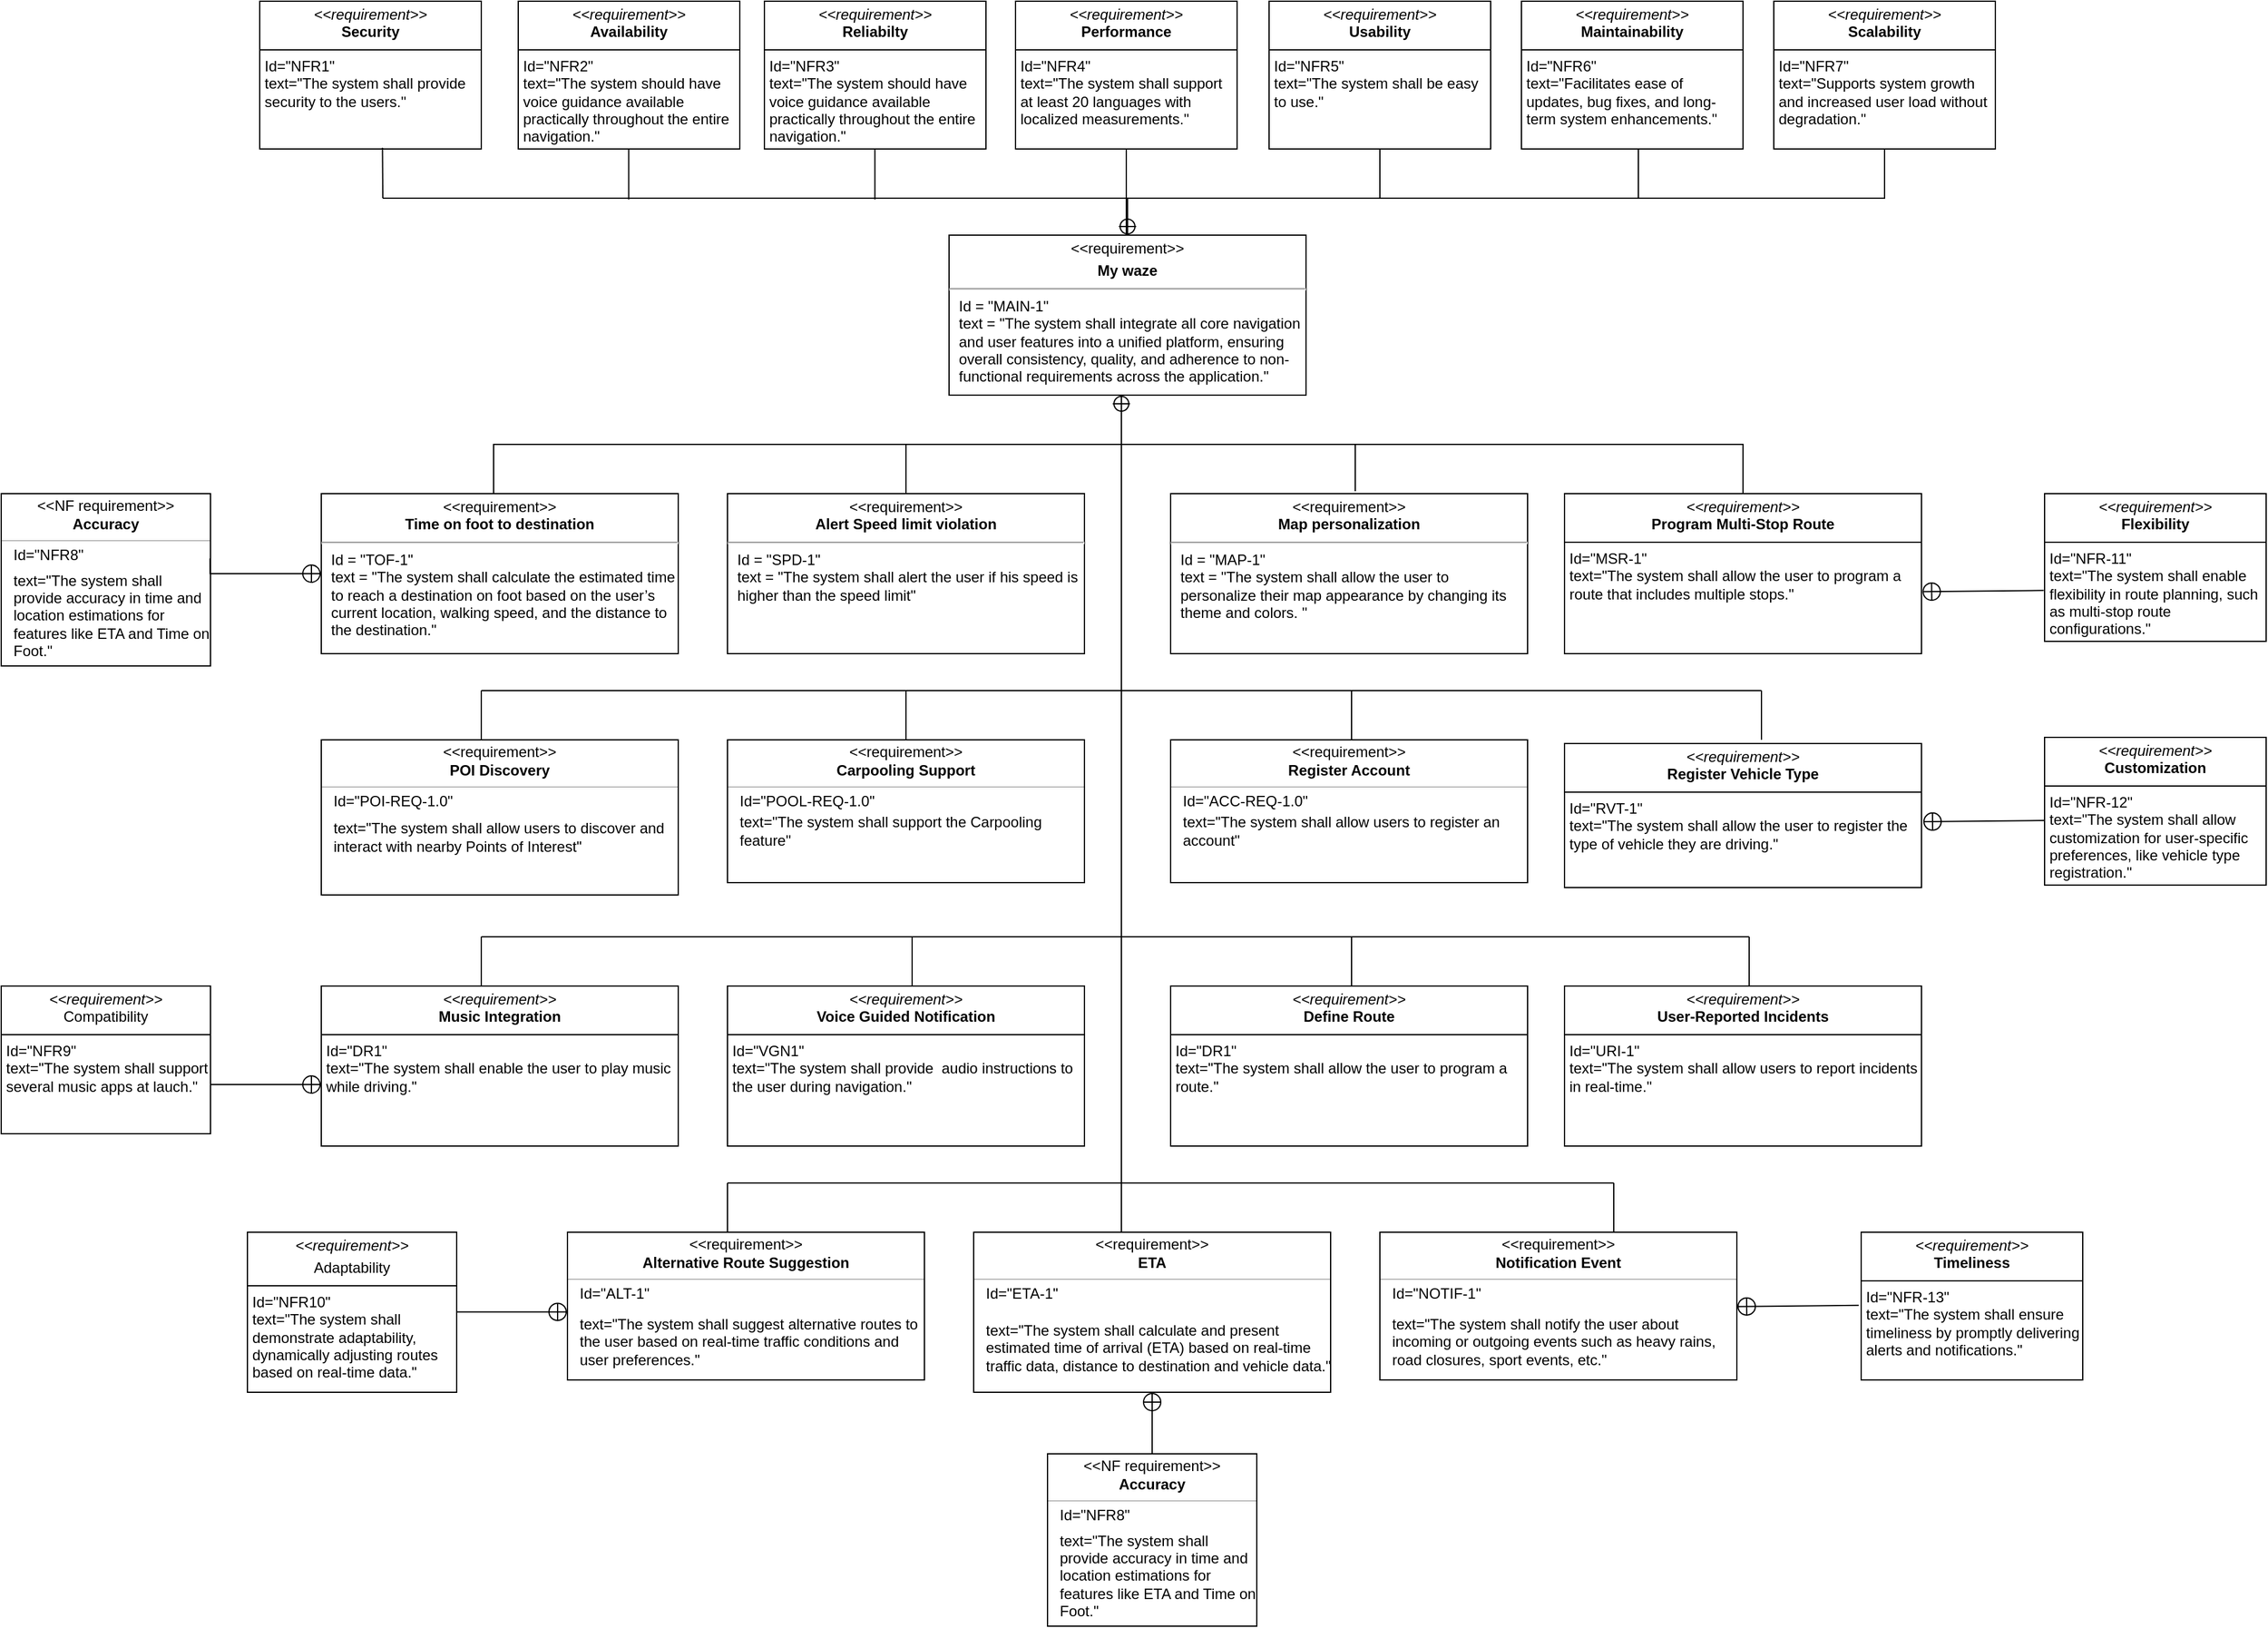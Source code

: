 <mxfile version="27.1.1">
  <diagram name="Página-1" id="LtY2CttgOKU4-wEas4AG">
    <mxGraphModel dx="2864" dy="2282" grid="1" gridSize="10" guides="1" tooltips="1" connect="1" arrows="1" fold="1" page="1" pageScale="1" pageWidth="827" pageHeight="1169" math="0" shadow="0">
      <root>
        <mxCell id="0" />
        <mxCell id="1" parent="0" />
        <mxCell id="Foem2ckuOCBFzFy6ABrT-1" value="&lt;p style=&quot;margin: 0px ; margin-top: 4px ; text-align: center&quot;&gt;&amp;lt;&amp;lt;requirement&amp;gt;&amp;gt;&lt;/p&gt;&lt;p style=&quot;margin: 0px ; margin-top: 4px ; text-align: center&quot;&gt;&lt;b&gt;My waze&lt;/b&gt;&lt;/p&gt;&lt;hr&gt;&lt;p style=&quot;margin: 0px ; margin-left: 8px ; text-align: left&quot;&gt;Id = &quot;MAIN-1&quot;&lt;/p&gt;&lt;p style=&quot;margin: 0px ; margin-left: 8px ; text-align: left&quot;&gt;text = &quot;The system shall integrate all core navigation and user features into a unified platform, ensuring overall consistency, quality, and adherence to non-functional requirements across the application.&quot;&lt;/p&gt;" style="shape=rect;html=1;overflow=fill;whiteSpace=wrap;" vertex="1" parent="1">
          <mxGeometry x="500" y="70" width="290" height="130" as="geometry" />
        </mxCell>
        <mxCell id="Foem2ckuOCBFzFy6ABrT-2" value="&lt;p style=&quot;margin: 0px ; margin-top: 4px ; text-align: center&quot;&gt;&amp;lt;&amp;lt;requirement&amp;gt;&amp;gt;&lt;br&gt;&lt;b&gt;Time on foot to destination&lt;/b&gt;&lt;/p&gt;&lt;hr&gt;&lt;p style=&quot;margin: 0px ; margin-left: 8px ; text-align: left&quot;&gt;Id = &quot;TOF-1&quot;&lt;/p&gt;&lt;p style=&quot;margin: 0px ; margin-left: 8px ; text-align: left&quot;&gt;text = &quot;The system shall calculate the estimated time to reach a destination on foot based on the user’s current location, walking speed, and the distance to the destination.&quot;&lt;/p&gt;" style="shape=rect;html=1;overflow=fill;whiteSpace=wrap;" vertex="1" parent="1">
          <mxGeometry x="-10" y="280" width="290" height="130" as="geometry" />
        </mxCell>
        <mxCell id="Foem2ckuOCBFzFy6ABrT-3" value="&lt;p style=&quot;margin: 0px ; margin-top: 4px ; text-align: center&quot;&gt;&amp;lt;&amp;lt;requirement&amp;gt;&amp;gt;&lt;br&gt;&lt;b&gt;Alert Speed limit violation&lt;/b&gt;&lt;/p&gt;&lt;hr&gt;&lt;p style=&quot;margin: 0px ; margin-left: 8px ; text-align: left&quot;&gt;Id = &quot;SPD-1&quot;&lt;/p&gt;&lt;p style=&quot;margin: 0px ; margin-left: 8px ; text-align: left&quot;&gt;text = &quot;The system shall alert the user if his speed is higher than the speed limit&quot;&lt;/p&gt;" style="shape=rect;html=1;overflow=fill;whiteSpace=wrap;" vertex="1" parent="1">
          <mxGeometry x="320" y="280" width="290" height="130" as="geometry" />
        </mxCell>
        <mxCell id="Foem2ckuOCBFzFy6ABrT-4" value="&lt;p style=&quot;margin: 0px ; margin-top: 4px ; text-align: center&quot;&gt;&amp;lt;&amp;lt;requirement&amp;gt;&amp;gt;&lt;br&gt;&lt;b&gt;Map personalization&lt;/b&gt;&lt;/p&gt;&lt;hr&gt;&lt;p style=&quot;margin: 0px ; margin-left: 8px ; text-align: left&quot;&gt;Id = &quot;MAP-1&quot;&lt;/p&gt;&lt;p style=&quot;margin: 0px ; margin-left: 8px ; text-align: left&quot;&gt;text = &quot;The system shall allow the user to personalize their map appearance by changing its theme and colors. &quot;&lt;/p&gt;" style="shape=rect;html=1;overflow=fill;whiteSpace=wrap;" vertex="1" parent="1">
          <mxGeometry x="680" y="280" width="290" height="130" as="geometry" />
        </mxCell>
        <mxCell id="Foem2ckuOCBFzFy6ABrT-49" value="" style="fontStyle=1;align=center;verticalAlign=middle;childLayout=stackLayout;horizontal=1;horizontalStack=0;resizeParent=1;resizeParentMax=0;resizeLast=0;marginBottom=0;" vertex="1" parent="1">
          <mxGeometry x="-10" y="480" width="290" height="126" as="geometry" />
        </mxCell>
        <mxCell id="Foem2ckuOCBFzFy6ABrT-50" value="&amp;lt;&amp;lt;requirement&amp;gt;&amp;gt;" style="html=1;align=center;spacing=0;verticalAlign=middle;strokeColor=none;fillColor=none;whiteSpace=wrap;spacingTop=3;" vertex="1" parent="Foem2ckuOCBFzFy6ABrT-49">
          <mxGeometry width="290" height="16" as="geometry" />
        </mxCell>
        <mxCell id="Foem2ckuOCBFzFy6ABrT-51" value="POI Discovery" style="html=1;align=center;spacing=0;verticalAlign=middle;strokeColor=none;fillColor=none;whiteSpace=wrap;fontStyle=1" vertex="1" parent="Foem2ckuOCBFzFy6ABrT-49">
          <mxGeometry y="16" width="290" height="18" as="geometry" />
        </mxCell>
        <mxCell id="Foem2ckuOCBFzFy6ABrT-52" value="" style="line;strokeWidth=0.25;fillColor=none;align=left;verticalAlign=middle;spacingTop=-1;spacingLeft=3;spacingRight=3;rotatable=0;labelPosition=right;points=[];portConstraint=eastwest;" vertex="1" parent="Foem2ckuOCBFzFy6ABrT-49">
          <mxGeometry y="34" width="290" height="8" as="geometry" />
        </mxCell>
        <mxCell id="Foem2ckuOCBFzFy6ABrT-53" value="Id=&quot;&lt;span style=&quot;background-color: transparent;&quot;&gt;POI-REQ-1.0&lt;/span&gt;&quot;" style="html=1;align=left;spacing=0;verticalAlign=middle;strokeColor=none;fillColor=none;whiteSpace=wrap;spacingLeft=10;" vertex="1" parent="Foem2ckuOCBFzFy6ABrT-49">
          <mxGeometry y="42" width="290" height="16" as="geometry" />
        </mxCell>
        <mxCell id="Foem2ckuOCBFzFy6ABrT-54" value="text=&quot;The system shall allow users to discover and interact with nearby Points of Interest&quot;" style="html=1;align=left;spacing=0;verticalAlign=middle;strokeColor=none;fillColor=none;whiteSpace=wrap;spacingLeft=10;" vertex="1" parent="Foem2ckuOCBFzFy6ABrT-49">
          <mxGeometry y="58" width="290" height="42" as="geometry" />
        </mxCell>
        <mxCell id="Foem2ckuOCBFzFy6ABrT-55" value="" style="html=1;align=center;spacing=0;verticalAlign=middle;strokeColor=none;fillColor=none;whiteSpace=wrap;" vertex="1" parent="Foem2ckuOCBFzFy6ABrT-49">
          <mxGeometry y="100" width="290" height="26" as="geometry" />
        </mxCell>
        <mxCell id="Foem2ckuOCBFzFy6ABrT-56" value="" style="fontStyle=1;align=center;verticalAlign=middle;childLayout=stackLayout;horizontal=1;horizontalStack=0;resizeParent=1;resizeParentMax=0;resizeLast=0;marginBottom=0;" vertex="1" parent="1">
          <mxGeometry x="320" y="480" width="290" height="116" as="geometry" />
        </mxCell>
        <mxCell id="Foem2ckuOCBFzFy6ABrT-57" value="&amp;lt;&amp;lt;requirement&amp;gt;&amp;gt;" style="html=1;align=center;spacing=0;verticalAlign=middle;strokeColor=none;fillColor=none;whiteSpace=wrap;spacingTop=3;" vertex="1" parent="Foem2ckuOCBFzFy6ABrT-56">
          <mxGeometry width="290" height="16" as="geometry" />
        </mxCell>
        <mxCell id="Foem2ckuOCBFzFy6ABrT-58" value="&lt;b&gt;Carpooling Support&lt;/b&gt;" style="html=1;align=center;spacing=0;verticalAlign=middle;strokeColor=none;fillColor=none;whiteSpace=wrap;fontStyle=1" vertex="1" parent="Foem2ckuOCBFzFy6ABrT-56">
          <mxGeometry y="16" width="290" height="18" as="geometry" />
        </mxCell>
        <mxCell id="Foem2ckuOCBFzFy6ABrT-59" value="" style="line;strokeWidth=0.25;fillColor=none;align=left;verticalAlign=middle;spacingTop=-1;spacingLeft=3;spacingRight=3;rotatable=0;labelPosition=right;points=[];portConstraint=eastwest;" vertex="1" parent="Foem2ckuOCBFzFy6ABrT-56">
          <mxGeometry y="34" width="290" height="8" as="geometry" />
        </mxCell>
        <mxCell id="Foem2ckuOCBFzFy6ABrT-60" value="Id=&quot;POOL-&lt;span style=&quot;background-color: transparent;&quot;&gt;REQ-1.0&lt;/span&gt;&quot;" style="html=1;align=left;spacing=0;verticalAlign=middle;strokeColor=none;fillColor=none;whiteSpace=wrap;spacingLeft=10;" vertex="1" parent="Foem2ckuOCBFzFy6ABrT-56">
          <mxGeometry y="42" width="290" height="16" as="geometry" />
        </mxCell>
        <mxCell id="Foem2ckuOCBFzFy6ABrT-61" value="text=&quot;The system shall support the Carpooling feature&quot;" style="html=1;align=left;spacing=0;verticalAlign=middle;strokeColor=none;fillColor=none;whiteSpace=wrap;spacingLeft=10;" vertex="1" parent="Foem2ckuOCBFzFy6ABrT-56">
          <mxGeometry y="58" width="290" height="32" as="geometry" />
        </mxCell>
        <mxCell id="Foem2ckuOCBFzFy6ABrT-62" value="" style="html=1;align=center;spacing=0;verticalAlign=middle;strokeColor=none;fillColor=none;whiteSpace=wrap;" vertex="1" parent="Foem2ckuOCBFzFy6ABrT-56">
          <mxGeometry y="90" width="290" height="26" as="geometry" />
        </mxCell>
        <mxCell id="Foem2ckuOCBFzFy6ABrT-63" value="" style="fontStyle=1;align=center;verticalAlign=middle;childLayout=stackLayout;horizontal=1;horizontalStack=0;resizeParent=1;resizeParentMax=0;resizeLast=0;marginBottom=0;" vertex="1" parent="1">
          <mxGeometry x="680" y="480" width="290" height="116" as="geometry" />
        </mxCell>
        <mxCell id="Foem2ckuOCBFzFy6ABrT-64" value="&amp;lt;&amp;lt;requirement&amp;gt;&amp;gt;" style="html=1;align=center;spacing=0;verticalAlign=middle;strokeColor=none;fillColor=none;whiteSpace=wrap;spacingTop=3;" vertex="1" parent="Foem2ckuOCBFzFy6ABrT-63">
          <mxGeometry width="290" height="16" as="geometry" />
        </mxCell>
        <mxCell id="Foem2ckuOCBFzFy6ABrT-65" value="Register Account" style="html=1;align=center;spacing=0;verticalAlign=middle;strokeColor=none;fillColor=none;whiteSpace=wrap;fontStyle=1" vertex="1" parent="Foem2ckuOCBFzFy6ABrT-63">
          <mxGeometry y="16" width="290" height="18" as="geometry" />
        </mxCell>
        <mxCell id="Foem2ckuOCBFzFy6ABrT-66" value="" style="line;strokeWidth=0.25;fillColor=none;align=left;verticalAlign=middle;spacingTop=-1;spacingLeft=3;spacingRight=3;rotatable=0;labelPosition=right;points=[];portConstraint=eastwest;" vertex="1" parent="Foem2ckuOCBFzFy6ABrT-63">
          <mxGeometry y="34" width="290" height="8" as="geometry" />
        </mxCell>
        <mxCell id="Foem2ckuOCBFzFy6ABrT-67" value="Id=&quot;&lt;span style=&quot;background-color: transparent;&quot;&gt;ACC-REQ-1.0&lt;/span&gt;&quot;" style="html=1;align=left;spacing=0;verticalAlign=middle;strokeColor=none;fillColor=none;whiteSpace=wrap;spacingLeft=10;" vertex="1" parent="Foem2ckuOCBFzFy6ABrT-63">
          <mxGeometry y="42" width="290" height="16" as="geometry" />
        </mxCell>
        <mxCell id="Foem2ckuOCBFzFy6ABrT-68" value="text=&quot;The system shall allow users to register an account&quot;" style="html=1;align=left;spacing=0;verticalAlign=middle;strokeColor=none;fillColor=none;whiteSpace=wrap;spacingLeft=10;" vertex="1" parent="Foem2ckuOCBFzFy6ABrT-63">
          <mxGeometry y="58" width="290" height="32" as="geometry" />
        </mxCell>
        <mxCell id="Foem2ckuOCBFzFy6ABrT-69" value="" style="html=1;align=center;spacing=0;verticalAlign=middle;strokeColor=none;fillColor=none;whiteSpace=wrap;" vertex="1" parent="Foem2ckuOCBFzFy6ABrT-63">
          <mxGeometry y="90" width="290" height="26" as="geometry" />
        </mxCell>
        <mxCell id="Foem2ckuOCBFzFy6ABrT-70" value="&lt;p style=&quot;margin:0px;margin-top:4px;text-align:center;&quot;&gt;&lt;i&gt;&amp;lt;&amp;lt;requirement&amp;gt;&amp;gt;&lt;/i&gt;&lt;br&gt;&lt;b&gt;Music Integration&lt;/b&gt;&lt;/p&gt;&lt;hr size=&quot;1&quot; style=&quot;border-style:solid;&quot;&gt;&lt;p style=&quot;margin:0px;margin-left:4px;&quot;&gt;Id=&quot;DR1&quot;&lt;/p&gt;&lt;p style=&quot;margin:0px;margin-left:4px;&quot;&gt;text=&quot;&lt;span id=&quot;docs-internal-guid-2a9801a0-7fff-4f0c-7176-f9042768ee36&quot;&gt;&lt;span style=&quot;font-family: Arial, sans-serif; background-color: transparent; font-variant-numeric: normal; font-variant-east-asian: normal; font-variant-alternates: normal; font-variant-position: normal; font-variant-emoji: normal; vertical-align: baseline; white-space-collapse: preserve;&quot;&gt;&lt;font&gt;The system shall enable the user to play music while driving.&lt;/font&gt;&lt;/span&gt;&lt;/span&gt;&quot;&lt;/p&gt;" style="verticalAlign=top;align=left;overflow=fill;html=1;whiteSpace=wrap;" vertex="1" parent="1">
          <mxGeometry x="-10" y="680" width="290" height="130" as="geometry" />
        </mxCell>
        <mxCell id="Foem2ckuOCBFzFy6ABrT-71" value="&lt;p style=&quot;margin:0px;margin-top:4px;text-align:center;&quot;&gt;&lt;i&gt;&amp;lt;&amp;lt;requirement&amp;gt;&amp;gt;&lt;/i&gt;&lt;br&gt;&lt;b&gt;Voice Guided Notification&lt;/b&gt;&lt;/p&gt;&lt;hr size=&quot;1&quot; style=&quot;border-style:solid;&quot;&gt;&lt;p style=&quot;margin:0px;margin-left:4px;&quot;&gt;Id=&quot;VGN1&quot;&lt;/p&gt;&lt;p style=&quot;margin:0px;margin-left:4px;&quot;&gt;text=&quot;&lt;span id=&quot;docs-internal-guid-2a9801a0-7fff-4f0c-7176-f9042768ee36&quot;&gt;&lt;span style=&quot;font-family: Arial, sans-serif; background-color: transparent; font-variant-numeric: normal; font-variant-east-asian: normal; font-variant-alternates: normal; font-variant-position: normal; font-variant-emoji: normal; vertical-align: baseline; white-space-collapse: preserve;&quot;&gt;&lt;font&gt;The system shall provide  audio instructions to the user during navigation.&lt;/font&gt;&lt;/span&gt;&lt;/span&gt;&quot;&lt;/p&gt;" style="verticalAlign=top;align=left;overflow=fill;html=1;whiteSpace=wrap;" vertex="1" parent="1">
          <mxGeometry x="320" y="680" width="290" height="130" as="geometry" />
        </mxCell>
        <mxCell id="Foem2ckuOCBFzFy6ABrT-72" value="&lt;p style=&quot;margin:0px;margin-top:4px;text-align:center;&quot;&gt;&lt;i&gt;&amp;lt;&amp;lt;requirement&amp;gt;&amp;gt;&lt;/i&gt;&lt;br&gt;&lt;b&gt;Define Route&lt;/b&gt;&lt;/p&gt;&lt;hr size=&quot;1&quot; style=&quot;border-style:solid;&quot;&gt;&lt;p style=&quot;margin:0px;margin-left:4px;&quot;&gt;Id=&quot;DR1&quot;&lt;/p&gt;&lt;p style=&quot;margin:0px;margin-left:4px;&quot;&gt;text=&quot;&lt;span id=&quot;docs-internal-guid-2a9801a0-7fff-4f0c-7176-f9042768ee36&quot;&gt;&lt;span style=&quot;font-family: Arial, sans-serif; background-color: transparent; font-variant-numeric: normal; font-variant-east-asian: normal; font-variant-alternates: normal; font-variant-position: normal; font-variant-emoji: normal; vertical-align: baseline; white-space-collapse: preserve;&quot;&gt;&lt;font&gt;The system shall allow the user to program a route.&lt;/font&gt;&lt;/span&gt;&lt;/span&gt;&quot;&lt;/p&gt;" style="verticalAlign=top;align=left;overflow=fill;html=1;whiteSpace=wrap;" vertex="1" parent="1">
          <mxGeometry x="680" y="680" width="290" height="130" as="geometry" />
        </mxCell>
        <mxCell id="Foem2ckuOCBFzFy6ABrT-73" value="&lt;p style=&quot;margin:0px;margin-top:4px;text-align:center;&quot;&gt;&lt;i&gt;&amp;lt;&amp;lt;requirement&amp;gt;&amp;gt;&lt;/i&gt;&lt;br&gt;&lt;b&gt;Program Multi-Stop Route&lt;/b&gt;&lt;/p&gt;&lt;hr size=&quot;1&quot; style=&quot;border-style:solid;&quot;&gt;&lt;p style=&quot;margin:0px;margin-left:4px;&quot;&gt;Id=&quot;MSR-1&quot;&lt;/p&gt;&lt;p style=&quot;margin:0px;margin-left:4px;&quot;&gt;text=&quot;&lt;span id=&quot;docs-internal-guid-2a9801a0-7fff-4f0c-7176-f9042768ee36&quot;&gt;&lt;span style=&quot;font-family: Arial, sans-serif; background-color: transparent; font-variant-numeric: normal; font-variant-east-asian: normal; font-variant-alternates: normal; font-variant-position: normal; font-variant-emoji: normal; vertical-align: baseline; white-space-collapse: preserve;&quot;&gt;&lt;font&gt;The system shall allow the user to program a route that includes multiple stops.&lt;/font&gt;&lt;/span&gt;&lt;/span&gt;&quot;&lt;/p&gt;" style="verticalAlign=top;align=left;overflow=fill;html=1;whiteSpace=wrap;" vertex="1" parent="1">
          <mxGeometry x="1000" y="280" width="290" height="130" as="geometry" />
        </mxCell>
        <mxCell id="Foem2ckuOCBFzFy6ABrT-74" value="&lt;p style=&quot;margin:0px;margin-top:4px;text-align:center;&quot;&gt;&lt;i&gt;&amp;lt;&amp;lt;requirement&amp;gt;&amp;gt;&lt;/i&gt;&lt;br&gt;&lt;b&gt;Register Vehicle Type&lt;/b&gt;&lt;/p&gt;&lt;hr size=&quot;1&quot; style=&quot;border-style:solid;&quot;&gt;&lt;p style=&quot;margin:0px;margin-left:4px;&quot;&gt;Id=&quot;RVT-1&quot;&lt;/p&gt;&lt;p style=&quot;margin:0px;margin-left:4px;&quot;&gt;text=&quot;&lt;span id=&quot;docs-internal-guid-77a61280-7fff-54f6-0882-7d69787c15c0&quot;&gt;&lt;span style=&quot;font-family: Arial, sans-serif; background-color: transparent; font-variant-numeric: normal; font-variant-east-asian: normal; font-variant-alternates: normal; font-variant-position: normal; font-variant-emoji: normal; vertical-align: baseline; white-space-collapse: preserve;&quot;&gt;&lt;font&gt;The system shall allow the user to register the type of vehicle they are driving.&lt;/font&gt;&lt;/span&gt;&lt;/span&gt;&quot;&lt;/p&gt;" style="verticalAlign=top;align=left;overflow=fill;html=1;whiteSpace=wrap;" vertex="1" parent="1">
          <mxGeometry x="1000" y="483" width="290" height="117" as="geometry" />
        </mxCell>
        <mxCell id="Foem2ckuOCBFzFy6ABrT-75" value="&lt;p style=&quot;margin:0px;margin-top:4px;text-align:center;&quot;&gt;&lt;i&gt;&amp;lt;&amp;lt;requirement&amp;gt;&amp;gt;&lt;/i&gt;&lt;br&gt;&lt;b&gt;User-Reported Incidents&lt;/b&gt;&lt;/p&gt;&lt;hr size=&quot;1&quot; style=&quot;border-style:solid;&quot;&gt;&lt;p style=&quot;margin:0px;margin-left:4px;&quot;&gt;Id=&quot;URI-1&quot;&lt;/p&gt;&lt;p style=&quot;margin:0px;margin-left:4px;&quot;&gt;text=&quot;&lt;span id=&quot;docs-internal-guid-d911a3a4-7fff-c349-394f-7dc3954f3160&quot;&gt;&lt;span style=&quot;font-family: Arial, sans-serif; background-color: transparent; font-variant-numeric: normal; font-variant-east-asian: normal; font-variant-alternates: normal; font-variant-position: normal; font-variant-emoji: normal; vertical-align: baseline; white-space-collapse: preserve;&quot;&gt;&lt;font style=&quot;&quot;&gt;The system shall allow users to report incidents in real-time.&lt;/font&gt;&lt;/span&gt;&lt;/span&gt;&quot;&lt;/p&gt;" style="verticalAlign=top;align=left;overflow=fill;html=1;whiteSpace=wrap;" vertex="1" parent="1">
          <mxGeometry x="1000" y="680" width="290" height="130" as="geometry" />
        </mxCell>
        <mxCell id="Foem2ckuOCBFzFy6ABrT-76" value="" style="fontStyle=1;align=center;verticalAlign=middle;childLayout=stackLayout;horizontal=1;horizontalStack=0;resizeParent=1;resizeParentMax=0;resizeLast=0;marginBottom=0;" vertex="1" parent="1">
          <mxGeometry x="190" y="880" width="290" height="120" as="geometry" />
        </mxCell>
        <mxCell id="Foem2ckuOCBFzFy6ABrT-77" value="&amp;lt;&amp;lt;requirement&amp;gt;&amp;gt;" style="html=1;align=center;spacing=0;verticalAlign=middle;strokeColor=none;fillColor=none;whiteSpace=wrap;spacingTop=3;" vertex="1" parent="Foem2ckuOCBFzFy6ABrT-76">
          <mxGeometry width="290" height="16" as="geometry" />
        </mxCell>
        <mxCell id="Foem2ckuOCBFzFy6ABrT-78" value="Alternative Route Suggestion" style="html=1;align=center;spacing=0;verticalAlign=middle;strokeColor=none;fillColor=none;whiteSpace=wrap;fontStyle=1" vertex="1" parent="Foem2ckuOCBFzFy6ABrT-76">
          <mxGeometry y="16" width="290" height="18" as="geometry" />
        </mxCell>
        <mxCell id="Foem2ckuOCBFzFy6ABrT-79" value="" style="line;strokeWidth=0.25;fillColor=none;align=left;verticalAlign=middle;spacingTop=-1;spacingLeft=3;spacingRight=3;rotatable=0;labelPosition=right;points=[];portConstraint=eastwest;" vertex="1" parent="Foem2ckuOCBFzFy6ABrT-76">
          <mxGeometry y="34" width="290" height="8" as="geometry" />
        </mxCell>
        <mxCell id="Foem2ckuOCBFzFy6ABrT-80" value="Id=&quot;ALT-1&quot;" style="html=1;align=left;spacing=0;verticalAlign=middle;strokeColor=none;fillColor=none;whiteSpace=wrap;spacingLeft=10;" vertex="1" parent="Foem2ckuOCBFzFy6ABrT-76">
          <mxGeometry y="42" width="290" height="16" as="geometry" />
        </mxCell>
        <mxCell id="Foem2ckuOCBFzFy6ABrT-81" value="text=&quot;The system shall suggest alternative routes to the user based on real-time traffic conditions and user preferences.&quot;" style="html=1;align=left;spacing=0;verticalAlign=middle;strokeColor=none;fillColor=none;whiteSpace=wrap;spacingLeft=10;" vertex="1" parent="Foem2ckuOCBFzFy6ABrT-76">
          <mxGeometry y="58" width="290" height="62" as="geometry" />
        </mxCell>
        <mxCell id="Foem2ckuOCBFzFy6ABrT-82" value="" style="fontStyle=1;align=center;verticalAlign=middle;childLayout=stackLayout;horizontal=1;horizontalStack=0;resizeParent=1;resizeParentMax=0;resizeLast=0;marginBottom=0;" vertex="1" parent="1">
          <mxGeometry x="520" y="880" width="290" height="130" as="geometry" />
        </mxCell>
        <mxCell id="Foem2ckuOCBFzFy6ABrT-83" value="&amp;lt;&amp;lt;requirement&amp;gt;&amp;gt;" style="html=1;align=center;spacing=0;verticalAlign=middle;strokeColor=none;fillColor=none;whiteSpace=wrap;spacingTop=3;" vertex="1" parent="Foem2ckuOCBFzFy6ABrT-82">
          <mxGeometry width="290" height="16" as="geometry" />
        </mxCell>
        <mxCell id="Foem2ckuOCBFzFy6ABrT-84" value="ETA" style="html=1;align=center;spacing=0;verticalAlign=middle;strokeColor=none;fillColor=none;whiteSpace=wrap;fontStyle=1" vertex="1" parent="Foem2ckuOCBFzFy6ABrT-82">
          <mxGeometry y="16" width="290" height="18" as="geometry" />
        </mxCell>
        <mxCell id="Foem2ckuOCBFzFy6ABrT-85" value="" style="line;strokeWidth=0.25;fillColor=none;align=left;verticalAlign=middle;spacingTop=-1;spacingLeft=3;spacingRight=3;rotatable=0;labelPosition=right;points=[];portConstraint=eastwest;" vertex="1" parent="Foem2ckuOCBFzFy6ABrT-82">
          <mxGeometry y="34" width="290" height="8" as="geometry" />
        </mxCell>
        <mxCell id="Foem2ckuOCBFzFy6ABrT-86" value="Id=&quot;ETA-1&quot;" style="html=1;align=left;spacing=0;verticalAlign=middle;strokeColor=none;fillColor=none;whiteSpace=wrap;spacingLeft=10;" vertex="1" parent="Foem2ckuOCBFzFy6ABrT-82">
          <mxGeometry y="42" width="290" height="16" as="geometry" />
        </mxCell>
        <mxCell id="Foem2ckuOCBFzFy6ABrT-87" value="text=&quot;The system shall calculate and present estimated time of arrival (ETA) based on real-time traffic data, distance to destination and vehicle data.&quot;" style="html=1;align=left;spacing=0;verticalAlign=middle;strokeColor=none;fillColor=none;whiteSpace=wrap;spacingLeft=10;" vertex="1" parent="Foem2ckuOCBFzFy6ABrT-82">
          <mxGeometry y="58" width="290" height="72" as="geometry" />
        </mxCell>
        <mxCell id="Foem2ckuOCBFzFy6ABrT-88" value="" style="fontStyle=1;align=center;verticalAlign=middle;childLayout=stackLayout;horizontal=1;horizontalStack=0;resizeParent=1;resizeParentMax=0;resizeLast=0;marginBottom=0;" vertex="1" parent="1">
          <mxGeometry x="850" y="880" width="290" height="120" as="geometry" />
        </mxCell>
        <mxCell id="Foem2ckuOCBFzFy6ABrT-89" value="&amp;lt;&amp;lt;requirement&amp;gt;&amp;gt;" style="html=1;align=center;spacing=0;verticalAlign=middle;strokeColor=none;fillColor=none;whiteSpace=wrap;spacingTop=3;" vertex="1" parent="Foem2ckuOCBFzFy6ABrT-88">
          <mxGeometry width="290" height="16" as="geometry" />
        </mxCell>
        <mxCell id="Foem2ckuOCBFzFy6ABrT-90" value="Notification Event" style="html=1;align=center;spacing=0;verticalAlign=middle;strokeColor=none;fillColor=none;whiteSpace=wrap;fontStyle=1" vertex="1" parent="Foem2ckuOCBFzFy6ABrT-88">
          <mxGeometry y="16" width="290" height="18" as="geometry" />
        </mxCell>
        <mxCell id="Foem2ckuOCBFzFy6ABrT-91" value="" style="line;strokeWidth=0.25;fillColor=none;align=left;verticalAlign=middle;spacingTop=-1;spacingLeft=3;spacingRight=3;rotatable=0;labelPosition=right;points=[];portConstraint=eastwest;" vertex="1" parent="Foem2ckuOCBFzFy6ABrT-88">
          <mxGeometry y="34" width="290" height="8" as="geometry" />
        </mxCell>
        <mxCell id="Foem2ckuOCBFzFy6ABrT-92" value="Id=&quot;NOTIF-1&quot;" style="html=1;align=left;spacing=0;verticalAlign=middle;strokeColor=none;fillColor=none;whiteSpace=wrap;spacingLeft=10;" vertex="1" parent="Foem2ckuOCBFzFy6ABrT-88">
          <mxGeometry y="42" width="290" height="16" as="geometry" />
        </mxCell>
        <mxCell id="Foem2ckuOCBFzFy6ABrT-93" value="text=&quot;The system shall notify the user about incoming or outgoing events such as heavy rains, road closures, sport events, etc.&quot;" style="html=1;align=left;spacing=0;verticalAlign=middle;strokeColor=none;fillColor=none;whiteSpace=wrap;spacingLeft=10;" vertex="1" parent="Foem2ckuOCBFzFy6ABrT-88">
          <mxGeometry y="58" width="290" height="62" as="geometry" />
        </mxCell>
        <mxCell id="Foem2ckuOCBFzFy6ABrT-95" value="" style="rounded=0;html=1;labelBackgroundColor=none;endArrow=none;edgeStyle=elbowEdgeStyle;elbow=vertical;startArrow=sysMLPackCont;startSize=12;entryX=0.5;entryY=0;entryDx=0;entryDy=0;" edge="1" parent="1" target="Foem2ckuOCBFzFy6ABrT-73">
          <mxGeometry relative="1" as="geometry">
            <mxPoint x="640" y="200" as="sourcePoint" />
            <mxPoint x="890" y="340" as="targetPoint" />
          </mxGeometry>
        </mxCell>
        <mxCell id="Foem2ckuOCBFzFy6ABrT-96" value="" style="endArrow=none;html=1;rounded=0;exitX=0.5;exitY=0;exitDx=0;exitDy=0;" edge="1" parent="1" source="Foem2ckuOCBFzFy6ABrT-3">
          <mxGeometry width="50" height="50" relative="1" as="geometry">
            <mxPoint x="610" y="490" as="sourcePoint" />
            <mxPoint x="640" y="200" as="targetPoint" />
            <Array as="points">
              <mxPoint x="465" y="240" />
              <mxPoint x="640" y="240" />
            </Array>
          </mxGeometry>
        </mxCell>
        <mxCell id="Foem2ckuOCBFzFy6ABrT-97" value="" style="endArrow=none;html=1;rounded=0;" edge="1" parent="1">
          <mxGeometry width="50" height="50" relative="1" as="geometry">
            <mxPoint x="130" y="280" as="sourcePoint" />
            <mxPoint x="640" y="210" as="targetPoint" />
            <Array as="points">
              <mxPoint x="130" y="240" />
              <mxPoint x="640" y="240" />
            </Array>
          </mxGeometry>
        </mxCell>
        <mxCell id="Foem2ckuOCBFzFy6ABrT-98" value="" style="endArrow=none;html=1;rounded=0;" edge="1" parent="1">
          <mxGeometry width="50" height="50" relative="1" as="geometry">
            <mxPoint x="830" y="240" as="sourcePoint" />
            <mxPoint x="830" y="278" as="targetPoint" />
          </mxGeometry>
        </mxCell>
        <mxCell id="Foem2ckuOCBFzFy6ABrT-100" value="" style="endArrow=none;html=1;rounded=0;" edge="1" parent="1">
          <mxGeometry width="50" height="50" relative="1" as="geometry">
            <mxPoint x="640" y="840" as="sourcePoint" />
            <mxPoint x="640" y="210" as="targetPoint" />
          </mxGeometry>
        </mxCell>
        <mxCell id="Foem2ckuOCBFzFy6ABrT-102" value="" style="endArrow=none;html=1;rounded=0;" edge="1" parent="1">
          <mxGeometry width="50" height="50" relative="1" as="geometry">
            <mxPoint x="120" y="440" as="sourcePoint" />
            <mxPoint x="1160" y="440" as="targetPoint" />
          </mxGeometry>
        </mxCell>
        <mxCell id="Foem2ckuOCBFzFy6ABrT-103" value="" style="endArrow=none;html=1;rounded=0;" edge="1" parent="1">
          <mxGeometry width="50" height="50" relative="1" as="geometry">
            <mxPoint x="120" y="640" as="sourcePoint" />
            <mxPoint x="1150" y="640" as="targetPoint" />
          </mxGeometry>
        </mxCell>
        <mxCell id="Foem2ckuOCBFzFy6ABrT-104" value="" style="endArrow=none;html=1;rounded=0;" edge="1" parent="1">
          <mxGeometry width="50" height="50" relative="1" as="geometry">
            <mxPoint x="320" y="840" as="sourcePoint" />
            <mxPoint x="1040" y="840" as="targetPoint" />
          </mxGeometry>
        </mxCell>
        <mxCell id="Foem2ckuOCBFzFy6ABrT-105" value="" style="endArrow=none;html=1;rounded=0;" edge="1" parent="1">
          <mxGeometry width="50" height="50" relative="1" as="geometry">
            <mxPoint x="120" y="680" as="sourcePoint" />
            <mxPoint x="120" y="640" as="targetPoint" />
          </mxGeometry>
        </mxCell>
        <mxCell id="Foem2ckuOCBFzFy6ABrT-106" value="" style="endArrow=none;html=1;rounded=0;" edge="1" parent="1">
          <mxGeometry width="50" height="50" relative="1" as="geometry">
            <mxPoint x="470" y="680" as="sourcePoint" />
            <mxPoint x="470" y="640" as="targetPoint" />
          </mxGeometry>
        </mxCell>
        <mxCell id="Foem2ckuOCBFzFy6ABrT-107" value="" style="endArrow=none;html=1;rounded=0;exitX=0.5;exitY=0;exitDx=0;exitDy=0;" edge="1" parent="1" source="Foem2ckuOCBFzFy6ABrT-57">
          <mxGeometry width="50" height="50" relative="1" as="geometry">
            <mxPoint x="460" y="483" as="sourcePoint" />
            <mxPoint x="465" y="440" as="targetPoint" />
          </mxGeometry>
        </mxCell>
        <mxCell id="Foem2ckuOCBFzFy6ABrT-108" value="" style="endArrow=none;html=1;rounded=0;exitX=0.5;exitY=0;exitDx=0;exitDy=0;" edge="1" parent="1">
          <mxGeometry width="50" height="50" relative="1" as="geometry">
            <mxPoint x="120" y="480" as="sourcePoint" />
            <mxPoint x="120" y="440" as="targetPoint" />
          </mxGeometry>
        </mxCell>
        <mxCell id="Foem2ckuOCBFzFy6ABrT-109" value="" style="endArrow=none;html=1;rounded=0;exitX=0.5;exitY=0;exitDx=0;exitDy=0;" edge="1" parent="1">
          <mxGeometry width="50" height="50" relative="1" as="geometry">
            <mxPoint x="827" y="480" as="sourcePoint" />
            <mxPoint x="827" y="440" as="targetPoint" />
          </mxGeometry>
        </mxCell>
        <mxCell id="Foem2ckuOCBFzFy6ABrT-110" value="" style="endArrow=none;html=1;rounded=0;exitX=0.5;exitY=0;exitDx=0;exitDy=0;" edge="1" parent="1">
          <mxGeometry width="50" height="50" relative="1" as="geometry">
            <mxPoint x="1160" y="480" as="sourcePoint" />
            <mxPoint x="1160" y="440" as="targetPoint" />
          </mxGeometry>
        </mxCell>
        <mxCell id="Foem2ckuOCBFzFy6ABrT-111" value="" style="endArrow=none;html=1;rounded=0;exitX=0.5;exitY=0;exitDx=0;exitDy=0;" edge="1" parent="1">
          <mxGeometry width="50" height="50" relative="1" as="geometry">
            <mxPoint x="1150" y="680" as="sourcePoint" />
            <mxPoint x="1150" y="640" as="targetPoint" />
          </mxGeometry>
        </mxCell>
        <mxCell id="Foem2ckuOCBFzFy6ABrT-112" value="" style="endArrow=none;html=1;rounded=0;exitX=0.5;exitY=0;exitDx=0;exitDy=0;" edge="1" parent="1">
          <mxGeometry width="50" height="50" relative="1" as="geometry">
            <mxPoint x="827" y="680" as="sourcePoint" />
            <mxPoint x="827" y="640" as="targetPoint" />
          </mxGeometry>
        </mxCell>
        <mxCell id="Foem2ckuOCBFzFy6ABrT-113" value="" style="endArrow=none;html=1;rounded=0;exitX=0.5;exitY=0;exitDx=0;exitDy=0;" edge="1" parent="1">
          <mxGeometry width="50" height="50" relative="1" as="geometry">
            <mxPoint x="1040" y="880" as="sourcePoint" />
            <mxPoint x="1040" y="840" as="targetPoint" />
          </mxGeometry>
        </mxCell>
        <mxCell id="Foem2ckuOCBFzFy6ABrT-114" value="" style="endArrow=none;html=1;rounded=0;exitX=0.5;exitY=0;exitDx=0;exitDy=0;" edge="1" parent="1">
          <mxGeometry width="50" height="50" relative="1" as="geometry">
            <mxPoint x="640" y="880" as="sourcePoint" />
            <mxPoint x="640" y="840" as="targetPoint" />
          </mxGeometry>
        </mxCell>
        <mxCell id="Foem2ckuOCBFzFy6ABrT-115" value="" style="endArrow=none;html=1;rounded=0;exitX=0.5;exitY=0;exitDx=0;exitDy=0;" edge="1" parent="1">
          <mxGeometry width="50" height="50" relative="1" as="geometry">
            <mxPoint x="320" y="880" as="sourcePoint" />
            <mxPoint x="320" y="840" as="targetPoint" />
          </mxGeometry>
        </mxCell>
        <mxCell id="Foem2ckuOCBFzFy6ABrT-116" value="&lt;p style=&quot;margin:0px;margin-top:4px;text-align:center;&quot;&gt;&lt;i&gt;&amp;lt;&amp;lt;requirement&amp;gt;&amp;gt;&lt;/i&gt;&lt;br&gt;&lt;b&gt;Reliabilty&lt;/b&gt;&lt;/p&gt;&lt;hr size=&quot;1&quot; style=&quot;border-style:solid;&quot;&gt;&lt;p style=&quot;margin:0px;margin-left:4px;&quot;&gt;Id=&quot;NFR3&quot;&lt;/p&gt;&lt;p style=&quot;margin:0px;margin-left:4px;&quot;&gt;text=&quot;The system should have voice guidance available practically throughout the entire navigation.&quot;&lt;/p&gt;" style="verticalAlign=top;align=left;overflow=fill;html=1;whiteSpace=wrap;" vertex="1" parent="1">
          <mxGeometry x="350" y="-120" width="180" height="120" as="geometry" />
        </mxCell>
        <mxCell id="Foem2ckuOCBFzFy6ABrT-117" value="&lt;p style=&quot;margin:0px;margin-top:4px;text-align:center;&quot;&gt;&lt;i&gt;&amp;lt;&amp;lt;requirement&amp;gt;&amp;gt;&lt;/i&gt;&lt;br&gt;&lt;b&gt;Usability&lt;/b&gt;&lt;/p&gt;&lt;hr size=&quot;1&quot; style=&quot;border-style:solid;&quot;&gt;&lt;p style=&quot;margin:0px;margin-left:4px;&quot;&gt;Id=&quot;NFR5&quot;&lt;/p&gt;&lt;p style=&quot;margin:0px;margin-left:4px;&quot;&gt;text=&quot;The system shall be easy to use.&quot;&lt;/p&gt;" style="verticalAlign=top;align=left;overflow=fill;html=1;whiteSpace=wrap;" vertex="1" parent="1">
          <mxGeometry x="760" y="-120" width="180" height="120" as="geometry" />
        </mxCell>
        <mxCell id="Foem2ckuOCBFzFy6ABrT-118" value="&lt;p style=&quot;margin: 4px 0px 0px; text-align: center;&quot;&gt;&lt;i&gt;&amp;lt;&amp;lt;requirement&amp;gt;&amp;gt;&lt;/i&gt;&lt;br&gt;&lt;span style=&quot;background-color: transparent; color: light-dark(rgb(0, 0, 0), rgb(255, 255, 255)); text-align: left;&quot;&gt;&lt;b&gt;Performance&lt;/b&gt;&lt;/span&gt;&lt;/p&gt;&lt;hr size=&quot;1&quot; style=&quot;border-style:solid;&quot;&gt;&lt;p style=&quot;margin:0px;margin-left:4px;&quot;&gt;Id=&quot;NFR4&quot;&lt;/p&gt;&lt;p style=&quot;margin:0px;margin-left:4px;&quot;&gt;text=&quot;The system shall support at least &lt;span style=&quot;&quot; data-end=&quot;2237&quot; data-start=&quot;2221&quot;&gt;20 languages&lt;/span&gt; with localized measurements.&quot;&lt;/p&gt;" style="verticalAlign=top;align=left;overflow=fill;html=1;whiteSpace=wrap;" vertex="1" parent="1">
          <mxGeometry x="554" y="-120" width="180" height="120" as="geometry" />
        </mxCell>
        <mxCell id="Foem2ckuOCBFzFy6ABrT-119" value="&lt;p style=&quot;margin:0px;margin-top:4px;text-align:center;&quot;&gt;&lt;i&gt;&amp;lt;&amp;lt;requirement&amp;gt;&amp;gt;&lt;/i&gt;&lt;br&gt;&lt;b&gt;Availability&lt;/b&gt;&lt;/p&gt;&lt;hr size=&quot;1&quot; style=&quot;border-style:solid;&quot;&gt;&lt;p style=&quot;margin:0px;margin-left:4px;&quot;&gt;Id=&quot;NFR2&quot;&lt;/p&gt;&lt;p style=&quot;margin:0px;margin-left:4px;&quot;&gt;text=&quot;The system should have voice guidance available practically throughout the entire navigation.&quot;&lt;/p&gt;" style="verticalAlign=top;align=left;overflow=fill;html=1;whiteSpace=wrap;" vertex="1" parent="1">
          <mxGeometry x="150" y="-120" width="180" height="120" as="geometry" />
        </mxCell>
        <mxCell id="Foem2ckuOCBFzFy6ABrT-120" value="&lt;p style=&quot;margin:0px;margin-top:4px;text-align:center;&quot;&gt;&lt;i&gt;&amp;lt;&amp;lt;requirement&amp;gt;&amp;gt;&lt;/i&gt;&lt;br&gt;&lt;b&gt;Security&lt;/b&gt;&lt;/p&gt;&lt;hr size=&quot;1&quot; style=&quot;border-style:solid;&quot;&gt;&lt;p style=&quot;margin:0px;margin-left:4px;&quot;&gt;Id=&quot;NFR1&quot;&lt;/p&gt;&lt;p style=&quot;margin:0px;margin-left:4px;&quot;&gt;text=&quot;The system shall provide security to the users.&quot;&lt;/p&gt;" style="verticalAlign=top;align=left;overflow=fill;html=1;whiteSpace=wrap;" vertex="1" parent="1">
          <mxGeometry x="-60" y="-120" width="180" height="120" as="geometry" />
        </mxCell>
        <mxCell id="Foem2ckuOCBFzFy6ABrT-121" value="&lt;p style=&quot;margin:0px;margin-top:4px;text-align:center;&quot;&gt;&lt;i&gt;&amp;lt;&amp;lt;requirement&amp;gt;&amp;gt;&lt;/i&gt;&lt;br&gt;&lt;b&gt;Maintainability&lt;br&gt;&lt;/b&gt;&lt;/p&gt;&lt;hr size=&quot;1&quot; style=&quot;border-style:solid;&quot;&gt;&lt;p style=&quot;margin:0px;margin-left:4px;&quot;&gt;Id=&quot;NFR6&quot;&lt;/p&gt;&lt;p style=&quot;margin:0px;margin-left:4px;&quot;&gt;text=&quot;Facilitates ease of updates, bug fixes, and long-term system enhancements.&quot;&lt;/p&gt;" style="verticalAlign=top;align=left;overflow=fill;html=1;whiteSpace=wrap;" vertex="1" parent="1">
          <mxGeometry x="965" y="-120" width="180" height="120" as="geometry" />
        </mxCell>
        <mxCell id="Foem2ckuOCBFzFy6ABrT-122" value="&lt;p style=&quot;margin:0px;margin-top:4px;text-align:center;&quot;&gt;&lt;i&gt;&amp;lt;&amp;lt;requirement&amp;gt;&amp;gt;&lt;/i&gt;&lt;br&gt;&lt;b&gt;Scalability&lt;/b&gt;&lt;/p&gt;&lt;hr size=&quot;1&quot; style=&quot;border-style:solid;&quot;&gt;&lt;p style=&quot;margin:0px;margin-left:4px;&quot;&gt;Id=&quot;NFR7&quot;&lt;/p&gt;&lt;p style=&quot;margin:0px;margin-left:4px;&quot;&gt;text=&quot;Supports system growth and increased user load without degradation.&quot;&lt;/p&gt;" style="verticalAlign=top;align=left;overflow=fill;html=1;whiteSpace=wrap;" vertex="1" parent="1">
          <mxGeometry x="1170" y="-120" width="180" height="120" as="geometry" />
        </mxCell>
        <mxCell id="Foem2ckuOCBFzFy6ABrT-123" value="" style="rounded=0;html=1;labelBackgroundColor=none;endArrow=none;edgeStyle=elbowEdgeStyle;elbow=vertical;startArrow=sysMLPackCont;startSize=12;exitX=0.5;exitY=0;exitDx=0;exitDy=0;entryX=0.5;entryY=1;entryDx=0;entryDy=0;" edge="1" parent="1" source="Foem2ckuOCBFzFy6ABrT-1" target="Foem2ckuOCBFzFy6ABrT-122">
          <mxGeometry relative="1" as="geometry">
            <mxPoint x="810" y="50" as="sourcePoint" />
            <mxPoint x="1270" y="70" as="targetPoint" />
            <Array as="points">
              <mxPoint x="940" y="40" />
            </Array>
          </mxGeometry>
        </mxCell>
        <mxCell id="Foem2ckuOCBFzFy6ABrT-124" value="" style="endArrow=none;html=1;rounded=0;entryX=0.5;entryY=1;entryDx=0;entryDy=0;" edge="1" parent="1" target="Foem2ckuOCBFzFy6ABrT-118">
          <mxGeometry width="50" height="50" relative="1" as="geometry">
            <mxPoint x="644" y="70" as="sourcePoint" />
            <mxPoint x="750" y="-60" as="targetPoint" />
          </mxGeometry>
        </mxCell>
        <mxCell id="Foem2ckuOCBFzFy6ABrT-125" value="" style="endArrow=none;html=1;rounded=0;entryX=0.5;entryY=1;entryDx=0;entryDy=0;" edge="1" parent="1" target="Foem2ckuOCBFzFy6ABrT-117">
          <mxGeometry width="50" height="50" relative="1" as="geometry">
            <mxPoint x="850" y="40" as="sourcePoint" />
            <mxPoint x="640" y="10" as="targetPoint" />
          </mxGeometry>
        </mxCell>
        <mxCell id="Foem2ckuOCBFzFy6ABrT-126" value="" style="endArrow=none;html=1;rounded=0;entryX=0.5;entryY=1;entryDx=0;entryDy=0;" edge="1" parent="1">
          <mxGeometry width="50" height="50" relative="1" as="geometry">
            <mxPoint x="1060" y="40" as="sourcePoint" />
            <mxPoint x="1060" as="targetPoint" />
          </mxGeometry>
        </mxCell>
        <mxCell id="Foem2ckuOCBFzFy6ABrT-127" value="" style="endArrow=none;html=1;rounded=0;" edge="1" parent="1">
          <mxGeometry width="50" height="50" relative="1" as="geometry">
            <mxPoint x="40" y="40" as="sourcePoint" />
            <mxPoint x="650" y="40" as="targetPoint" />
          </mxGeometry>
        </mxCell>
        <mxCell id="Foem2ckuOCBFzFy6ABrT-128" value="" style="endArrow=none;html=1;rounded=0;entryX=0.554;entryY=0.992;entryDx=0;entryDy=0;entryPerimeter=0;" edge="1" parent="1" target="Foem2ckuOCBFzFy6ABrT-120">
          <mxGeometry width="50" height="50" relative="1" as="geometry">
            <mxPoint x="40" y="40" as="sourcePoint" />
            <mxPoint x="240" y="-20" as="targetPoint" />
          </mxGeometry>
        </mxCell>
        <mxCell id="Foem2ckuOCBFzFy6ABrT-129" value="" style="endArrow=none;html=1;rounded=0;entryX=0.554;entryY=0.992;entryDx=0;entryDy=0;entryPerimeter=0;" edge="1" parent="1">
          <mxGeometry width="50" height="50" relative="1" as="geometry">
            <mxPoint x="239.76" y="41" as="sourcePoint" />
            <mxPoint x="239.76" as="targetPoint" />
          </mxGeometry>
        </mxCell>
        <mxCell id="Foem2ckuOCBFzFy6ABrT-130" value="" style="endArrow=none;html=1;rounded=0;entryX=0.554;entryY=0.992;entryDx=0;entryDy=0;entryPerimeter=0;" edge="1" parent="1">
          <mxGeometry width="50" height="50" relative="1" as="geometry">
            <mxPoint x="439.76" y="41" as="sourcePoint" />
            <mxPoint x="439.76" as="targetPoint" />
          </mxGeometry>
        </mxCell>
        <mxCell id="Foem2ckuOCBFzFy6ABrT-131" value="" style="fontStyle=1;align=center;verticalAlign=middle;childLayout=stackLayout;horizontal=1;horizontalStack=0;resizeParent=1;resizeParentMax=0;resizeLast=0;marginBottom=0;" vertex="1" parent="1">
          <mxGeometry x="-270" y="280" width="170" height="140" as="geometry" />
        </mxCell>
        <mxCell id="Foem2ckuOCBFzFy6ABrT-132" value="&amp;lt;&amp;lt;NF requirement&amp;gt;&amp;gt;" style="html=1;align=center;spacing=0;verticalAlign=middle;strokeColor=none;fillColor=none;whiteSpace=wrap;spacingTop=3;" vertex="1" parent="Foem2ckuOCBFzFy6ABrT-131">
          <mxGeometry width="170" height="16" as="geometry" />
        </mxCell>
        <mxCell id="Foem2ckuOCBFzFy6ABrT-133" value="Accuracy" style="html=1;align=center;spacing=0;verticalAlign=middle;strokeColor=none;fillColor=none;whiteSpace=wrap;fontStyle=1" vertex="1" parent="Foem2ckuOCBFzFy6ABrT-131">
          <mxGeometry y="16" width="170" height="18" as="geometry" />
        </mxCell>
        <mxCell id="Foem2ckuOCBFzFy6ABrT-134" value="" style="line;strokeWidth=0.25;fillColor=none;align=left;verticalAlign=middle;spacingTop=-1;spacingLeft=3;spacingRight=3;rotatable=0;labelPosition=right;points=[];portConstraint=eastwest;" vertex="1" parent="Foem2ckuOCBFzFy6ABrT-131">
          <mxGeometry y="34" width="170" height="8" as="geometry" />
        </mxCell>
        <mxCell id="Foem2ckuOCBFzFy6ABrT-135" value="Id=&quot;NFR8&quot;" style="html=1;align=left;spacing=0;verticalAlign=middle;strokeColor=none;fillColor=none;whiteSpace=wrap;spacingLeft=10;" vertex="1" parent="Foem2ckuOCBFzFy6ABrT-131">
          <mxGeometry y="42" width="170" height="16" as="geometry" />
        </mxCell>
        <mxCell id="Foem2ckuOCBFzFy6ABrT-136" value="text=&quot;The system shall provide accuracy in time and location estimations for features like ETA and Time on Foot.&quot;" style="html=1;align=left;spacing=0;verticalAlign=middle;strokeColor=none;fillColor=none;whiteSpace=wrap;spacingLeft=10;" vertex="1" parent="Foem2ckuOCBFzFy6ABrT-131">
          <mxGeometry y="58" width="170" height="82" as="geometry" />
        </mxCell>
        <mxCell id="Foem2ckuOCBFzFy6ABrT-137" style="edgeStyle=orthogonalEdgeStyle;rounded=0;orthogonalLoop=1;jettySize=auto;html=1;entryX=0;entryY=0.5;entryDx=0;entryDy=0;endArrow=circlePlus;endFill=0;exitX=0.998;exitY=-0.065;exitDx=0;exitDy=0;exitPerimeter=0;" edge="1" parent="1" source="Foem2ckuOCBFzFy6ABrT-136" target="Foem2ckuOCBFzFy6ABrT-2">
          <mxGeometry relative="1" as="geometry">
            <Array as="points">
              <mxPoint x="-100" y="345" />
            </Array>
            <mxPoint x="-50" y="290" as="sourcePoint" />
            <mxPoint x="-170" y="170" as="targetPoint" />
          </mxGeometry>
        </mxCell>
        <mxCell id="Foem2ckuOCBFzFy6ABrT-138" value="&lt;p style=&quot;margin:0px;margin-top:4px;text-align:center;&quot;&gt;&lt;i&gt;&amp;lt;&amp;lt;requirement&amp;gt;&amp;gt;&lt;/i&gt;&lt;br&gt;Compatibility&lt;/p&gt;&lt;hr size=&quot;1&quot; style=&quot;border-style:solid;&quot;&gt;&lt;p style=&quot;margin:0px;margin-left:4px;&quot;&gt;Id=&quot;NFR9&quot;&lt;/p&gt;&lt;p style=&quot;margin:0px;margin-left:4px;&quot;&gt;text=&quot;The system shall support several music apps at lauch.&quot;&lt;/p&gt;" style="verticalAlign=top;align=left;overflow=fill;html=1;whiteSpace=wrap;" vertex="1" parent="1">
          <mxGeometry x="-270" y="680" width="170" height="120" as="geometry" />
        </mxCell>
        <mxCell id="Foem2ckuOCBFzFy6ABrT-139" style="edgeStyle=orthogonalEdgeStyle;rounded=0;orthogonalLoop=1;jettySize=auto;html=1;entryX=0;entryY=0.5;entryDx=0;entryDy=0;endArrow=circlePlus;endFill=0;" edge="1" parent="1">
          <mxGeometry relative="1" as="geometry">
            <Array as="points">
              <mxPoint x="-100" y="760" />
            </Array>
            <mxPoint x="-100" y="760" as="sourcePoint" />
            <mxPoint x="-10" y="760" as="targetPoint" />
          </mxGeometry>
        </mxCell>
        <mxCell id="Foem2ckuOCBFzFy6ABrT-140" value="&lt;p style=&quot;margin:0px;margin-top:4px;text-align:center;&quot;&gt;&lt;i&gt;&amp;lt;&amp;lt;requirement&amp;gt;&amp;gt;&lt;/i&gt;&lt;br&gt;&lt;b&gt;Flexibility&lt;/b&gt;&lt;/p&gt;&lt;hr size=&quot;1&quot; style=&quot;border-style:solid;&quot;&gt;&lt;p style=&quot;margin:0px;margin-left:4px;&quot;&gt;Id=&quot;NFR-11&quot;&lt;/p&gt;&lt;p style=&quot;margin:0px;margin-left:4px;&quot;&gt;text=&quot;The system shall enable flexibility in route planning, such as multi-stop route configurations.&quot;&lt;/p&gt;" style="verticalAlign=top;align=left;overflow=fill;html=1;whiteSpace=wrap;" vertex="1" parent="1">
          <mxGeometry x="1390" y="280" width="180" height="120" as="geometry" />
        </mxCell>
        <mxCell id="Foem2ckuOCBFzFy6ABrT-142" value="" style="endArrow=none;html=1;rounded=0;entryX=-0.004;entryY=0.655;entryDx=0;entryDy=0;entryPerimeter=0;exitX=1.001;exitY=0.613;exitDx=0;exitDy=0;exitPerimeter=0;startArrow=circlePlus;startFill=0;" edge="1" parent="1" source="Foem2ckuOCBFzFy6ABrT-73" target="Foem2ckuOCBFzFy6ABrT-140">
          <mxGeometry width="50" height="50" relative="1" as="geometry">
            <mxPoint x="1180" y="460" as="sourcePoint" />
            <mxPoint x="1230" y="410" as="targetPoint" />
          </mxGeometry>
        </mxCell>
        <mxCell id="Foem2ckuOCBFzFy6ABrT-143" value="&lt;p style=&quot;margin:0px;margin-top:4px;text-align:center;&quot;&gt;&lt;i&gt;&amp;lt;&amp;lt;requirement&amp;gt;&amp;gt;&lt;/i&gt;&lt;br&gt;&lt;/p&gt;&lt;p style=&quot;margin:0px;margin-top:4px;text-align:center;&quot;&gt;Adaptability&lt;/p&gt;&lt;hr size=&quot;1&quot; style=&quot;border-style:solid;&quot;&gt;&lt;p style=&quot;margin:0px;margin-left:4px;&quot;&gt;Id=&quot;NFR10&quot;&lt;/p&gt;&lt;p style=&quot;margin:0px;margin-left:4px;&quot;&gt;text=&quot;The system shall demonstrate adaptability, dynamically adjusting routes based on real-time data.&quot;&lt;/p&gt;" style="verticalAlign=top;align=left;overflow=fill;html=1;whiteSpace=wrap;" vertex="1" parent="1">
          <mxGeometry x="-70" y="880" width="170" height="130" as="geometry" />
        </mxCell>
        <mxCell id="Foem2ckuOCBFzFy6ABrT-144" style="edgeStyle=orthogonalEdgeStyle;rounded=0;orthogonalLoop=1;jettySize=auto;html=1;entryX=0;entryY=0.5;entryDx=0;entryDy=0;endArrow=circlePlus;endFill=0;" edge="1" parent="1">
          <mxGeometry relative="1" as="geometry">
            <Array as="points">
              <mxPoint x="100" y="944.71" />
            </Array>
            <mxPoint x="100" y="944.71" as="sourcePoint" />
            <mxPoint x="190" y="944.71" as="targetPoint" />
          </mxGeometry>
        </mxCell>
        <mxCell id="Foem2ckuOCBFzFy6ABrT-145" value="&lt;p style=&quot;margin:0px;margin-top:4px;text-align:center;&quot;&gt;&lt;i&gt;&amp;lt;&amp;lt;requirement&amp;gt;&amp;gt;&lt;/i&gt;&lt;br&gt;&lt;b&gt;Customization&lt;/b&gt;&lt;/p&gt;&lt;hr size=&quot;1&quot; style=&quot;border-style:solid;&quot;&gt;&lt;p style=&quot;margin:0px;margin-left:4px;&quot;&gt;Id=&quot;NFR-12&quot;&lt;/p&gt;&lt;p style=&quot;margin:0px;margin-left:4px;&quot;&gt;text=&quot;The system shall allow customization for user-specific preferences, like vehicle type registration.&quot;&lt;/p&gt;" style="verticalAlign=top;align=left;overflow=fill;html=1;whiteSpace=wrap;" vertex="1" parent="1">
          <mxGeometry x="1390" y="478" width="180" height="120" as="geometry" />
        </mxCell>
        <mxCell id="Foem2ckuOCBFzFy6ABrT-146" value="" style="endArrow=none;html=1;rounded=0;entryX=-0.004;entryY=0.655;entryDx=0;entryDy=0;entryPerimeter=0;exitX=1.001;exitY=0.613;exitDx=0;exitDy=0;exitPerimeter=0;startArrow=circlePlus;startFill=0;" edge="1" parent="1">
          <mxGeometry width="50" height="50" relative="1" as="geometry">
            <mxPoint x="1291" y="546.5" as="sourcePoint" />
            <mxPoint x="1390" y="545.5" as="targetPoint" />
          </mxGeometry>
        </mxCell>
        <mxCell id="Foem2ckuOCBFzFy6ABrT-147" value="" style="fontStyle=1;align=center;verticalAlign=middle;childLayout=stackLayout;horizontal=1;horizontalStack=0;resizeParent=1;resizeParentMax=0;resizeLast=0;marginBottom=0;" vertex="1" parent="1">
          <mxGeometry x="580" y="1060" width="170" height="140" as="geometry" />
        </mxCell>
        <mxCell id="Foem2ckuOCBFzFy6ABrT-148" value="&amp;lt;&amp;lt;NF requirement&amp;gt;&amp;gt;" style="html=1;align=center;spacing=0;verticalAlign=middle;strokeColor=none;fillColor=none;whiteSpace=wrap;spacingTop=3;" vertex="1" parent="Foem2ckuOCBFzFy6ABrT-147">
          <mxGeometry width="170" height="16" as="geometry" />
        </mxCell>
        <mxCell id="Foem2ckuOCBFzFy6ABrT-149" value="Accuracy" style="html=1;align=center;spacing=0;verticalAlign=middle;strokeColor=none;fillColor=none;whiteSpace=wrap;fontStyle=1" vertex="1" parent="Foem2ckuOCBFzFy6ABrT-147">
          <mxGeometry y="16" width="170" height="18" as="geometry" />
        </mxCell>
        <mxCell id="Foem2ckuOCBFzFy6ABrT-150" value="" style="line;strokeWidth=0.25;fillColor=none;align=left;verticalAlign=middle;spacingTop=-1;spacingLeft=3;spacingRight=3;rotatable=0;labelPosition=right;points=[];portConstraint=eastwest;" vertex="1" parent="Foem2ckuOCBFzFy6ABrT-147">
          <mxGeometry y="34" width="170" height="8" as="geometry" />
        </mxCell>
        <mxCell id="Foem2ckuOCBFzFy6ABrT-151" value="Id=&quot;NFR8&quot;" style="html=1;align=left;spacing=0;verticalAlign=middle;strokeColor=none;fillColor=none;whiteSpace=wrap;spacingLeft=10;" vertex="1" parent="Foem2ckuOCBFzFy6ABrT-147">
          <mxGeometry y="42" width="170" height="16" as="geometry" />
        </mxCell>
        <mxCell id="Foem2ckuOCBFzFy6ABrT-152" value="text=&quot;The system shall provide accuracy in time and location estimations for features like ETA and Time on Foot.&quot;" style="html=1;align=left;spacing=0;verticalAlign=middle;strokeColor=none;fillColor=none;whiteSpace=wrap;spacingLeft=10;" vertex="1" parent="Foem2ckuOCBFzFy6ABrT-147">
          <mxGeometry y="58" width="170" height="82" as="geometry" />
        </mxCell>
        <mxCell id="Foem2ckuOCBFzFy6ABrT-153" value="" style="endArrow=circlePlus;html=1;rounded=0;entryX=0.5;entryY=1;entryDx=0;entryDy=0;exitX=0.5;exitY=0;exitDx=0;exitDy=0;startArrow=none;startFill=0;endFill=0;" edge="1" parent="1" source="Foem2ckuOCBFzFy6ABrT-148" target="Foem2ckuOCBFzFy6ABrT-87">
          <mxGeometry width="50" height="50" relative="1" as="geometry">
            <mxPoint x="650" y="910" as="sourcePoint" />
            <mxPoint x="700" y="860" as="targetPoint" />
          </mxGeometry>
        </mxCell>
        <mxCell id="Foem2ckuOCBFzFy6ABrT-154" value="&lt;p style=&quot;margin:0px;margin-top:4px;text-align:center;&quot;&gt;&lt;i&gt;&amp;lt;&amp;lt;requirement&amp;gt;&amp;gt;&lt;/i&gt;&lt;br&gt;&lt;b&gt;Timeliness&lt;/b&gt;&lt;/p&gt;&lt;hr size=&quot;1&quot; style=&quot;border-style:solid;&quot;&gt;&lt;p style=&quot;margin:0px;margin-left:4px;&quot;&gt;Id=&quot;NFR-13&quot;&lt;/p&gt;&lt;p style=&quot;margin:0px;margin-left:4px;&quot;&gt;text=&quot;The system shall ensure timeliness by promptly delivering alerts and notifications.&quot;&lt;/p&gt;" style="verticalAlign=top;align=left;overflow=fill;html=1;whiteSpace=wrap;" vertex="1" parent="1">
          <mxGeometry x="1241" y="880" width="180" height="120" as="geometry" />
        </mxCell>
        <mxCell id="Foem2ckuOCBFzFy6ABrT-155" value="" style="endArrow=none;html=1;rounded=0;entryX=-0.004;entryY=0.655;entryDx=0;entryDy=0;entryPerimeter=0;exitX=1.001;exitY=0.613;exitDx=0;exitDy=0;exitPerimeter=0;startArrow=circlePlus;startFill=0;" edge="1" parent="1">
          <mxGeometry width="50" height="50" relative="1" as="geometry">
            <mxPoint x="1140" y="940.41" as="sourcePoint" />
            <mxPoint x="1239" y="939.41" as="targetPoint" />
          </mxGeometry>
        </mxCell>
      </root>
    </mxGraphModel>
  </diagram>
</mxfile>

